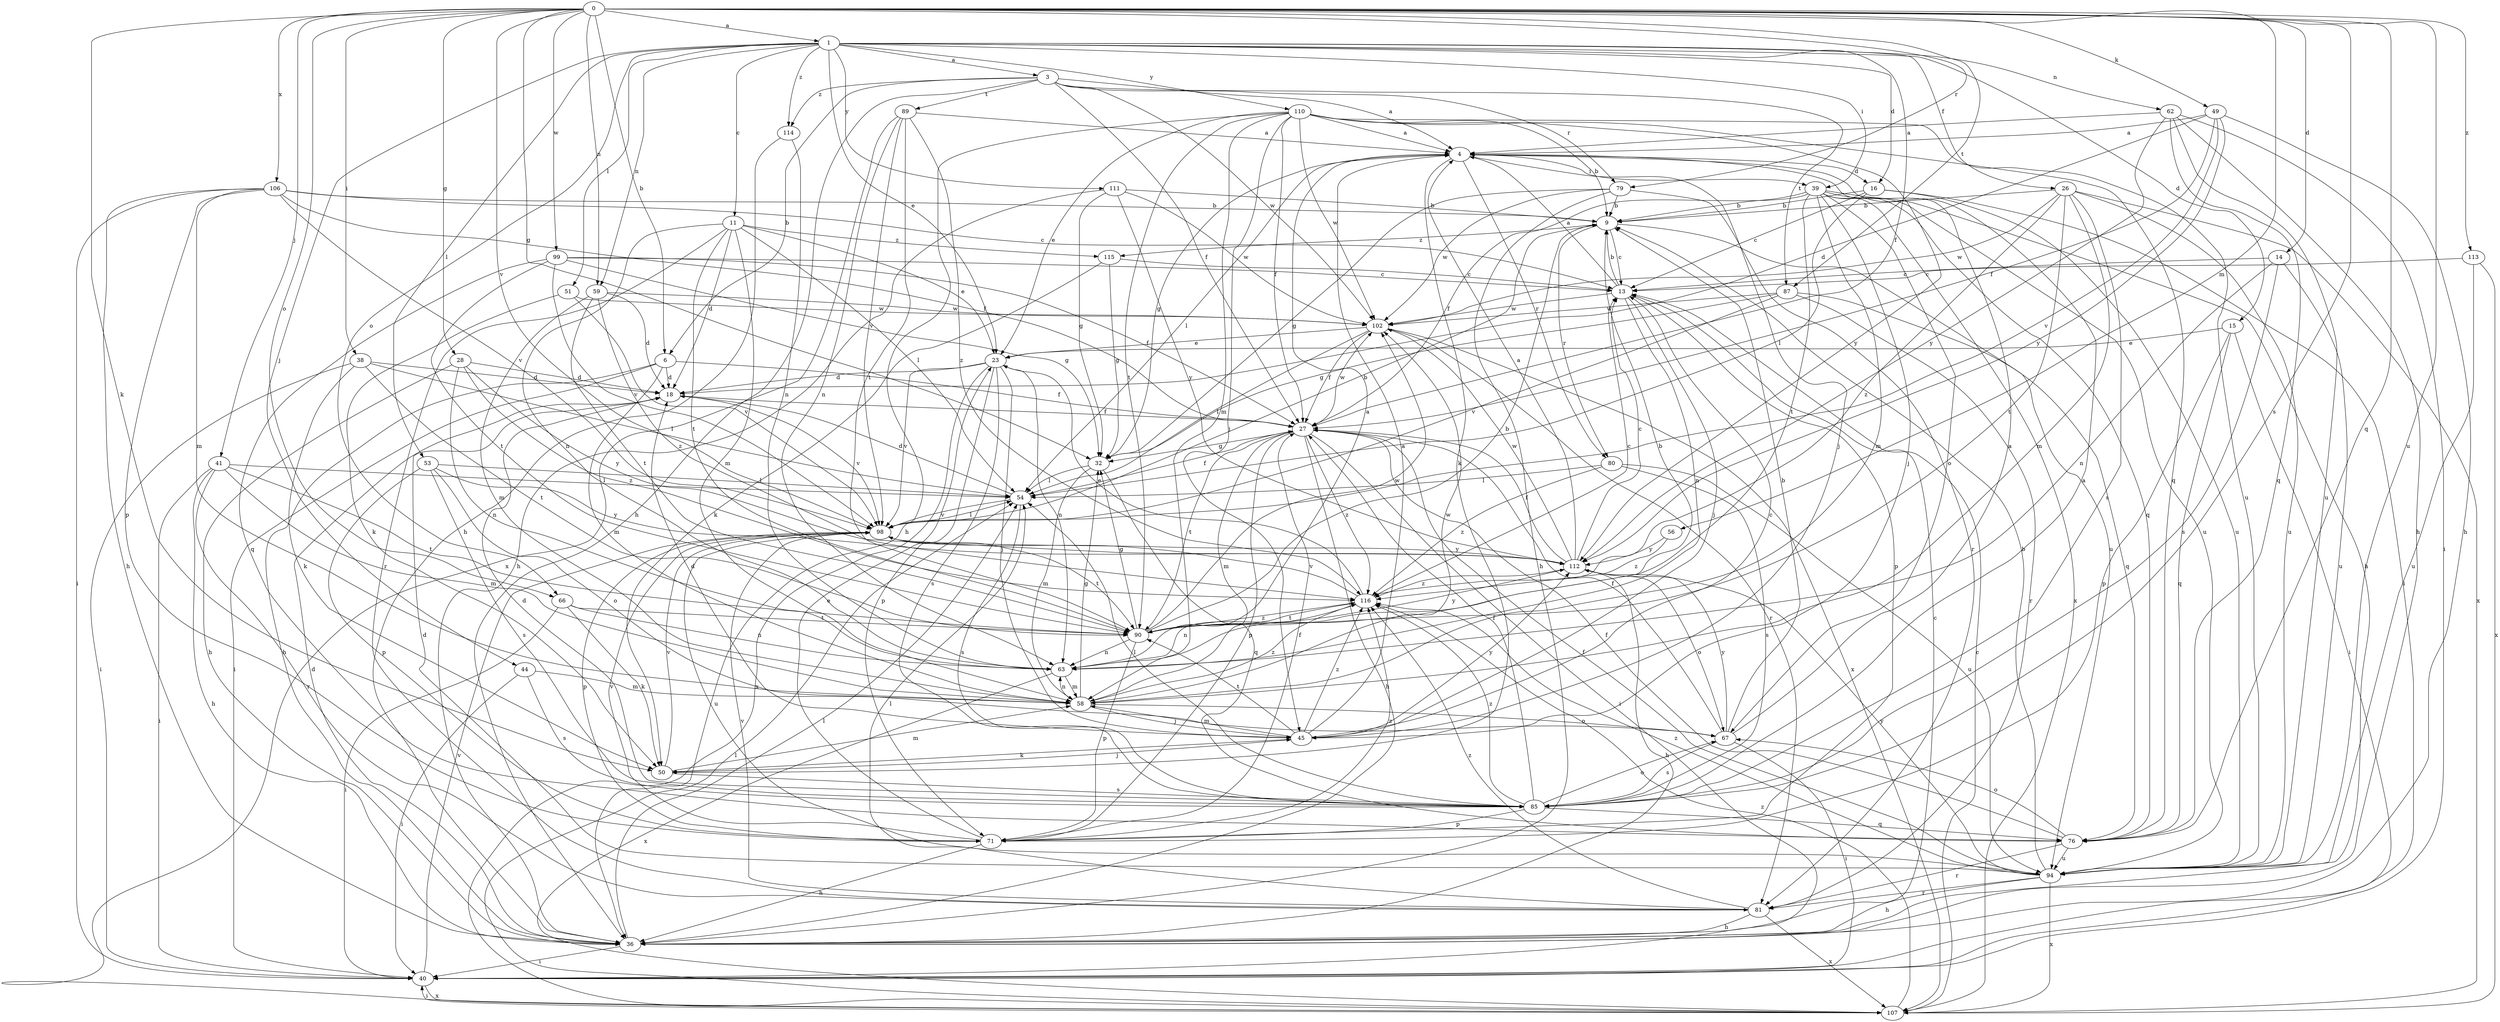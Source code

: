 strict digraph  {
0;
1;
3;
4;
6;
9;
11;
13;
14;
15;
16;
18;
23;
26;
27;
28;
32;
36;
38;
39;
40;
41;
44;
45;
49;
50;
51;
53;
54;
56;
58;
59;
62;
63;
66;
67;
71;
76;
79;
80;
81;
85;
87;
89;
90;
94;
98;
99;
102;
106;
107;
110;
111;
112;
113;
114;
115;
116;
0 -> 1  [label=a];
0 -> 6  [label=b];
0 -> 14  [label=d];
0 -> 28  [label=g];
0 -> 32  [label=g];
0 -> 38  [label=i];
0 -> 41  [label=j];
0 -> 49  [label=k];
0 -> 50  [label=k];
0 -> 56  [label=m];
0 -> 59  [label=n];
0 -> 66  [label=o];
0 -> 76  [label=q];
0 -> 79  [label=r];
0 -> 85  [label=s];
0 -> 87  [label=t];
0 -> 94  [label=u];
0 -> 98  [label=v];
0 -> 99  [label=w];
0 -> 106  [label=x];
0 -> 113  [label=z];
1 -> 3  [label=a];
1 -> 11  [label=c];
1 -> 15  [label=d];
1 -> 16  [label=d];
1 -> 23  [label=e];
1 -> 26  [label=f];
1 -> 27  [label=f];
1 -> 39  [label=i];
1 -> 44  [label=j];
1 -> 51  [label=l];
1 -> 53  [label=l];
1 -> 59  [label=n];
1 -> 62  [label=n];
1 -> 66  [label=o];
1 -> 110  [label=y];
1 -> 111  [label=y];
1 -> 114  [label=z];
3 -> 4  [label=a];
3 -> 6  [label=b];
3 -> 27  [label=f];
3 -> 36  [label=h];
3 -> 79  [label=r];
3 -> 87  [label=t];
3 -> 89  [label=t];
3 -> 102  [label=w];
3 -> 114  [label=z];
4 -> 16  [label=d];
4 -> 32  [label=g];
4 -> 39  [label=i];
4 -> 45  [label=j];
4 -> 50  [label=k];
4 -> 54  [label=l];
4 -> 80  [label=r];
6 -> 18  [label=d];
6 -> 27  [label=f];
6 -> 36  [label=h];
6 -> 40  [label=i];
6 -> 58  [label=m];
9 -> 13  [label=c];
9 -> 80  [label=r];
9 -> 94  [label=u];
9 -> 115  [label=z];
11 -> 18  [label=d];
11 -> 23  [label=e];
11 -> 54  [label=l];
11 -> 58  [label=m];
11 -> 63  [label=n];
11 -> 81  [label=r];
11 -> 90  [label=t];
11 -> 115  [label=z];
13 -> 4  [label=a];
13 -> 9  [label=b];
13 -> 45  [label=j];
13 -> 63  [label=n];
13 -> 71  [label=p];
13 -> 102  [label=w];
14 -> 13  [label=c];
14 -> 63  [label=n];
14 -> 85  [label=s];
14 -> 94  [label=u];
15 -> 23  [label=e];
15 -> 40  [label=i];
15 -> 71  [label=p];
15 -> 76  [label=q];
16 -> 9  [label=b];
16 -> 13  [label=c];
16 -> 40  [label=i];
16 -> 54  [label=l];
16 -> 94  [label=u];
18 -> 27  [label=f];
18 -> 98  [label=v];
23 -> 18  [label=d];
23 -> 45  [label=j];
23 -> 63  [label=n];
23 -> 71  [label=p];
23 -> 85  [label=s];
23 -> 98  [label=v];
23 -> 107  [label=x];
26 -> 9  [label=b];
26 -> 58  [label=m];
26 -> 85  [label=s];
26 -> 90  [label=t];
26 -> 94  [label=u];
26 -> 102  [label=w];
26 -> 107  [label=x];
26 -> 116  [label=z];
27 -> 32  [label=g];
27 -> 36  [label=h];
27 -> 40  [label=i];
27 -> 58  [label=m];
27 -> 71  [label=p];
27 -> 90  [label=t];
27 -> 102  [label=w];
27 -> 116  [label=z];
28 -> 18  [label=d];
28 -> 36  [label=h];
28 -> 63  [label=n];
28 -> 112  [label=y];
28 -> 116  [label=z];
32 -> 54  [label=l];
32 -> 58  [label=m];
32 -> 76  [label=q];
36 -> 13  [label=c];
36 -> 18  [label=d];
36 -> 40  [label=i];
36 -> 54  [label=l];
38 -> 18  [label=d];
38 -> 40  [label=i];
38 -> 50  [label=k];
38 -> 54  [label=l];
38 -> 90  [label=t];
39 -> 9  [label=b];
39 -> 27  [label=f];
39 -> 36  [label=h];
39 -> 45  [label=j];
39 -> 58  [label=m];
39 -> 67  [label=o];
39 -> 76  [label=q];
39 -> 90  [label=t];
39 -> 94  [label=u];
39 -> 107  [label=x];
40 -> 98  [label=v];
40 -> 107  [label=x];
41 -> 36  [label=h];
41 -> 40  [label=i];
41 -> 54  [label=l];
41 -> 58  [label=m];
41 -> 81  [label=r];
41 -> 90  [label=t];
44 -> 40  [label=i];
44 -> 58  [label=m];
44 -> 85  [label=s];
45 -> 4  [label=a];
45 -> 13  [label=c];
45 -> 18  [label=d];
45 -> 50  [label=k];
45 -> 58  [label=m];
45 -> 90  [label=t];
45 -> 112  [label=y];
45 -> 116  [label=z];
49 -> 4  [label=a];
49 -> 18  [label=d];
49 -> 27  [label=f];
49 -> 36  [label=h];
49 -> 98  [label=v];
49 -> 112  [label=y];
50 -> 45  [label=j];
50 -> 58  [label=m];
50 -> 85  [label=s];
50 -> 98  [label=v];
51 -> 50  [label=k];
51 -> 98  [label=v];
51 -> 102  [label=w];
53 -> 54  [label=l];
53 -> 67  [label=o];
53 -> 71  [label=p];
53 -> 85  [label=s];
53 -> 112  [label=y];
54 -> 18  [label=d];
54 -> 27  [label=f];
54 -> 85  [label=s];
54 -> 98  [label=v];
56 -> 112  [label=y];
56 -> 116  [label=z];
58 -> 32  [label=g];
58 -> 45  [label=j];
58 -> 63  [label=n];
58 -> 67  [label=o];
58 -> 102  [label=w];
58 -> 116  [label=z];
59 -> 18  [label=d];
59 -> 58  [label=m];
59 -> 90  [label=t];
59 -> 102  [label=w];
59 -> 116  [label=z];
62 -> 4  [label=a];
62 -> 36  [label=h];
62 -> 40  [label=i];
62 -> 76  [label=q];
62 -> 94  [label=u];
62 -> 112  [label=y];
63 -> 4  [label=a];
63 -> 9  [label=b];
63 -> 58  [label=m];
63 -> 107  [label=x];
66 -> 40  [label=i];
66 -> 50  [label=k];
66 -> 63  [label=n];
66 -> 90  [label=t];
67 -> 4  [label=a];
67 -> 9  [label=b];
67 -> 27  [label=f];
67 -> 40  [label=i];
67 -> 85  [label=s];
67 -> 112  [label=y];
71 -> 23  [label=e];
71 -> 27  [label=f];
71 -> 36  [label=h];
71 -> 98  [label=v];
71 -> 116  [label=z];
76 -> 27  [label=f];
76 -> 67  [label=o];
76 -> 81  [label=r];
76 -> 94  [label=u];
79 -> 9  [label=b];
79 -> 32  [label=g];
79 -> 36  [label=h];
79 -> 81  [label=r];
79 -> 102  [label=w];
80 -> 54  [label=l];
80 -> 85  [label=s];
80 -> 94  [label=u];
80 -> 116  [label=z];
81 -> 36  [label=h];
81 -> 54  [label=l];
81 -> 98  [label=v];
81 -> 107  [label=x];
81 -> 116  [label=z];
85 -> 4  [label=a];
85 -> 18  [label=d];
85 -> 27  [label=f];
85 -> 54  [label=l];
85 -> 67  [label=o];
85 -> 71  [label=p];
85 -> 76  [label=q];
85 -> 116  [label=z];
87 -> 32  [label=g];
87 -> 76  [label=q];
87 -> 81  [label=r];
87 -> 98  [label=v];
87 -> 102  [label=w];
89 -> 4  [label=a];
89 -> 63  [label=n];
89 -> 90  [label=t];
89 -> 98  [label=v];
89 -> 107  [label=x];
89 -> 116  [label=z];
90 -> 9  [label=b];
90 -> 32  [label=g];
90 -> 63  [label=n];
90 -> 71  [label=p];
90 -> 102  [label=w];
90 -> 112  [label=y];
90 -> 116  [label=z];
94 -> 9  [label=b];
94 -> 18  [label=d];
94 -> 27  [label=f];
94 -> 36  [label=h];
94 -> 81  [label=r];
94 -> 107  [label=x];
94 -> 112  [label=y];
94 -> 116  [label=z];
98 -> 9  [label=b];
98 -> 54  [label=l];
98 -> 71  [label=p];
98 -> 90  [label=t];
98 -> 94  [label=u];
98 -> 112  [label=y];
99 -> 13  [label=c];
99 -> 27  [label=f];
99 -> 32  [label=g];
99 -> 76  [label=q];
99 -> 90  [label=t];
99 -> 98  [label=v];
102 -> 23  [label=e];
102 -> 27  [label=f];
102 -> 54  [label=l];
102 -> 81  [label=r];
102 -> 107  [label=x];
106 -> 9  [label=b];
106 -> 13  [label=c];
106 -> 27  [label=f];
106 -> 36  [label=h];
106 -> 40  [label=i];
106 -> 58  [label=m];
106 -> 71  [label=p];
106 -> 98  [label=v];
107 -> 13  [label=c];
107 -> 40  [label=i];
107 -> 54  [label=l];
107 -> 116  [label=z];
110 -> 4  [label=a];
110 -> 9  [label=b];
110 -> 23  [label=e];
110 -> 27  [label=f];
110 -> 36  [label=h];
110 -> 45  [label=j];
110 -> 58  [label=m];
110 -> 76  [label=q];
110 -> 90  [label=t];
110 -> 94  [label=u];
110 -> 102  [label=w];
110 -> 112  [label=y];
111 -> 9  [label=b];
111 -> 32  [label=g];
111 -> 36  [label=h];
111 -> 102  [label=w];
111 -> 112  [label=y];
112 -> 4  [label=a];
112 -> 13  [label=c];
112 -> 27  [label=f];
112 -> 36  [label=h];
112 -> 67  [label=o];
112 -> 102  [label=w];
112 -> 116  [label=z];
113 -> 13  [label=c];
113 -> 94  [label=u];
113 -> 107  [label=x];
114 -> 36  [label=h];
114 -> 63  [label=n];
115 -> 13  [label=c];
115 -> 32  [label=g];
115 -> 50  [label=k];
116 -> 13  [label=c];
116 -> 23  [label=e];
116 -> 63  [label=n];
116 -> 90  [label=t];
116 -> 98  [label=v];
}
